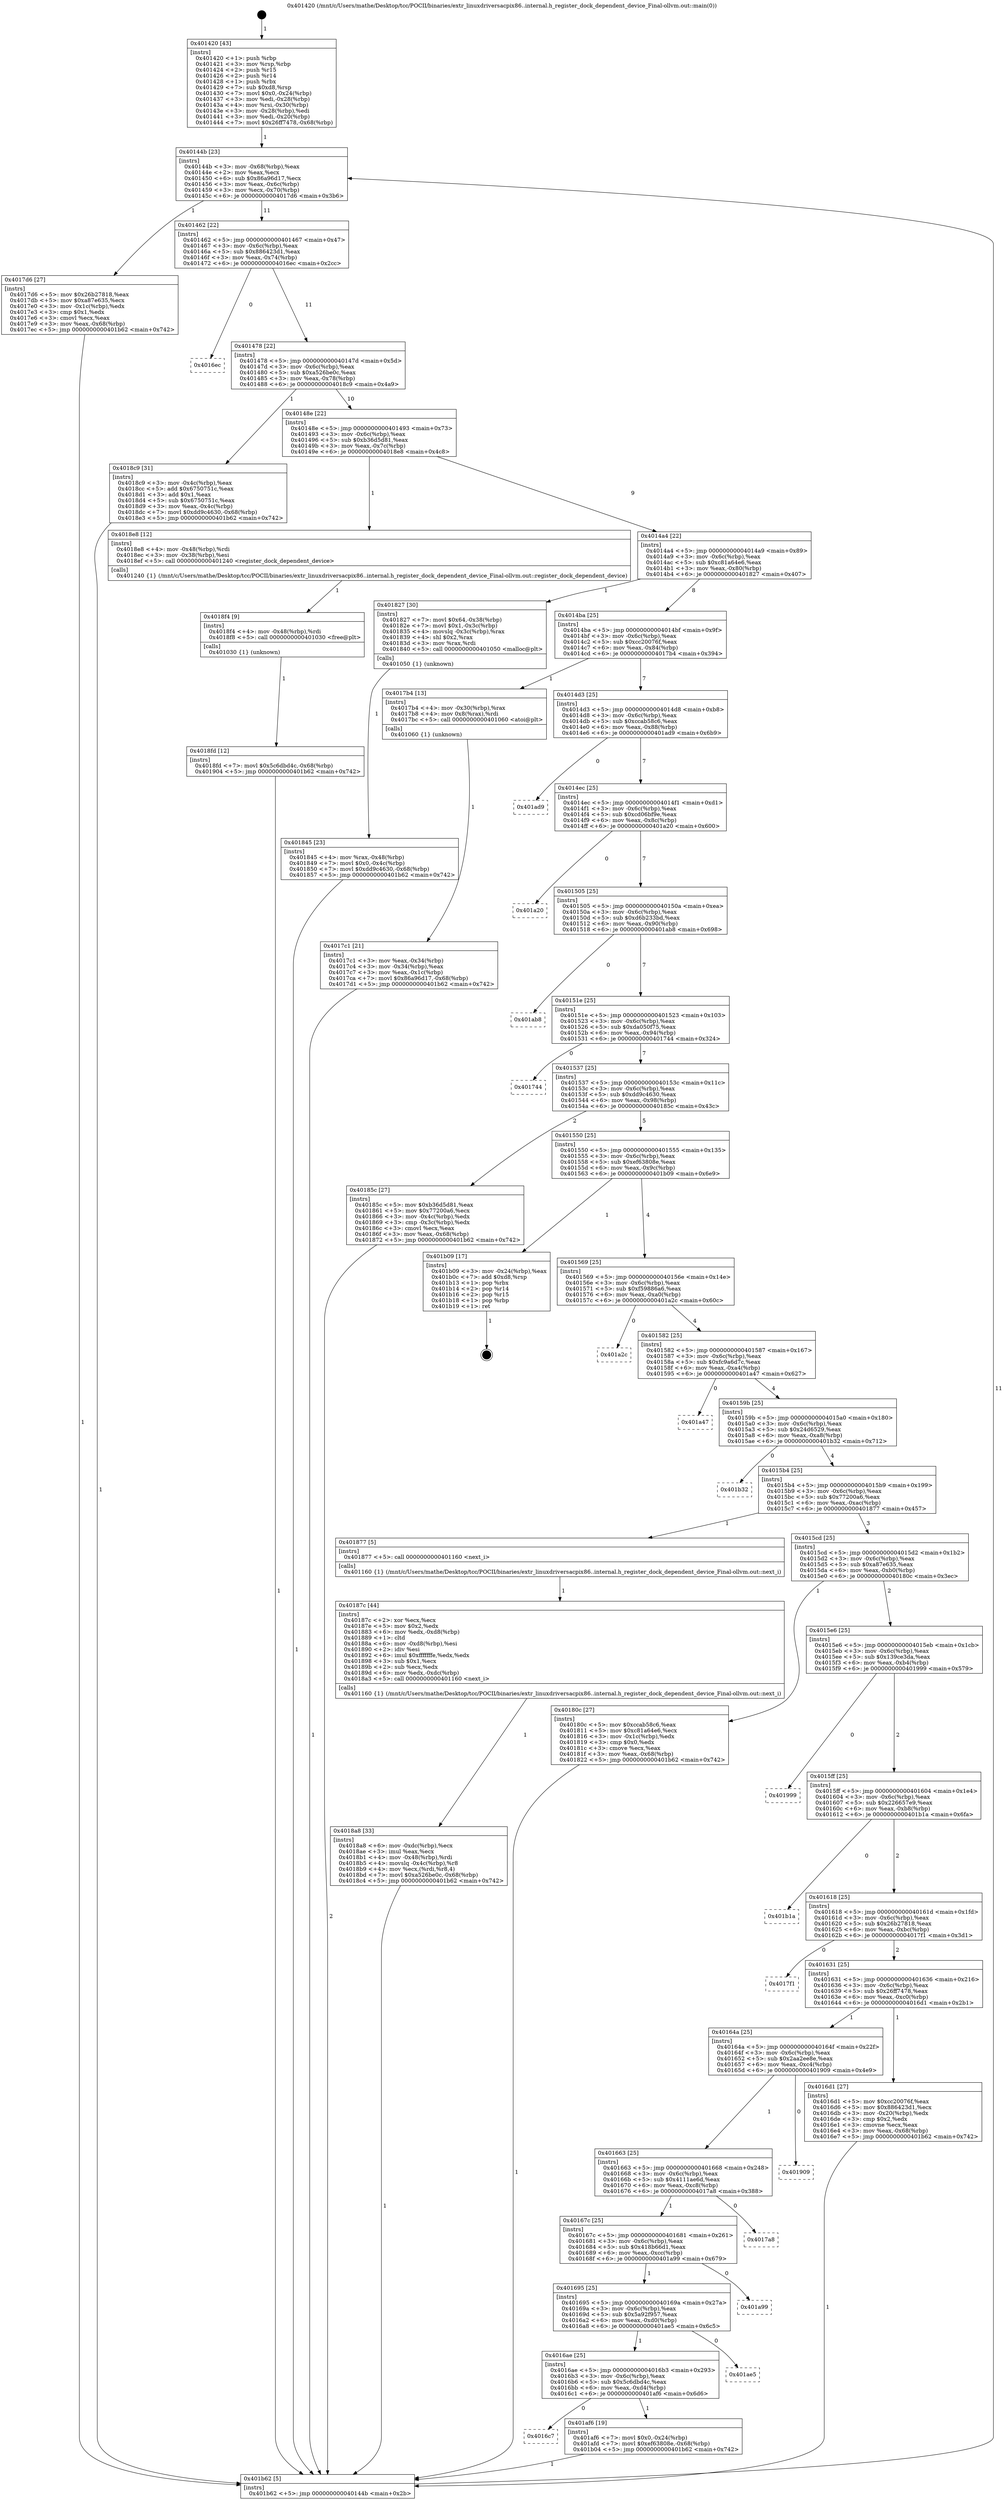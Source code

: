 digraph "0x401420" {
  label = "0x401420 (/mnt/c/Users/mathe/Desktop/tcc/POCII/binaries/extr_linuxdriversacpix86..internal.h_register_dock_dependent_device_Final-ollvm.out::main(0))"
  labelloc = "t"
  node[shape=record]

  Entry [label="",width=0.3,height=0.3,shape=circle,fillcolor=black,style=filled]
  "0x40144b" [label="{
     0x40144b [23]\l
     | [instrs]\l
     &nbsp;&nbsp;0x40144b \<+3\>: mov -0x68(%rbp),%eax\l
     &nbsp;&nbsp;0x40144e \<+2\>: mov %eax,%ecx\l
     &nbsp;&nbsp;0x401450 \<+6\>: sub $0x86a96d17,%ecx\l
     &nbsp;&nbsp;0x401456 \<+3\>: mov %eax,-0x6c(%rbp)\l
     &nbsp;&nbsp;0x401459 \<+3\>: mov %ecx,-0x70(%rbp)\l
     &nbsp;&nbsp;0x40145c \<+6\>: je 00000000004017d6 \<main+0x3b6\>\l
  }"]
  "0x4017d6" [label="{
     0x4017d6 [27]\l
     | [instrs]\l
     &nbsp;&nbsp;0x4017d6 \<+5\>: mov $0x26b27818,%eax\l
     &nbsp;&nbsp;0x4017db \<+5\>: mov $0xa87e635,%ecx\l
     &nbsp;&nbsp;0x4017e0 \<+3\>: mov -0x1c(%rbp),%edx\l
     &nbsp;&nbsp;0x4017e3 \<+3\>: cmp $0x1,%edx\l
     &nbsp;&nbsp;0x4017e6 \<+3\>: cmovl %ecx,%eax\l
     &nbsp;&nbsp;0x4017e9 \<+3\>: mov %eax,-0x68(%rbp)\l
     &nbsp;&nbsp;0x4017ec \<+5\>: jmp 0000000000401b62 \<main+0x742\>\l
  }"]
  "0x401462" [label="{
     0x401462 [22]\l
     | [instrs]\l
     &nbsp;&nbsp;0x401462 \<+5\>: jmp 0000000000401467 \<main+0x47\>\l
     &nbsp;&nbsp;0x401467 \<+3\>: mov -0x6c(%rbp),%eax\l
     &nbsp;&nbsp;0x40146a \<+5\>: sub $0x886423d1,%eax\l
     &nbsp;&nbsp;0x40146f \<+3\>: mov %eax,-0x74(%rbp)\l
     &nbsp;&nbsp;0x401472 \<+6\>: je 00000000004016ec \<main+0x2cc\>\l
  }"]
  Exit [label="",width=0.3,height=0.3,shape=circle,fillcolor=black,style=filled,peripheries=2]
  "0x4016ec" [label="{
     0x4016ec\l
  }", style=dashed]
  "0x401478" [label="{
     0x401478 [22]\l
     | [instrs]\l
     &nbsp;&nbsp;0x401478 \<+5\>: jmp 000000000040147d \<main+0x5d\>\l
     &nbsp;&nbsp;0x40147d \<+3\>: mov -0x6c(%rbp),%eax\l
     &nbsp;&nbsp;0x401480 \<+5\>: sub $0xa526be0c,%eax\l
     &nbsp;&nbsp;0x401485 \<+3\>: mov %eax,-0x78(%rbp)\l
     &nbsp;&nbsp;0x401488 \<+6\>: je 00000000004018c9 \<main+0x4a9\>\l
  }"]
  "0x4016c7" [label="{
     0x4016c7\l
  }", style=dashed]
  "0x4018c9" [label="{
     0x4018c9 [31]\l
     | [instrs]\l
     &nbsp;&nbsp;0x4018c9 \<+3\>: mov -0x4c(%rbp),%eax\l
     &nbsp;&nbsp;0x4018cc \<+5\>: add $0x6750751c,%eax\l
     &nbsp;&nbsp;0x4018d1 \<+3\>: add $0x1,%eax\l
     &nbsp;&nbsp;0x4018d4 \<+5\>: sub $0x6750751c,%eax\l
     &nbsp;&nbsp;0x4018d9 \<+3\>: mov %eax,-0x4c(%rbp)\l
     &nbsp;&nbsp;0x4018dc \<+7\>: movl $0xdd9c4630,-0x68(%rbp)\l
     &nbsp;&nbsp;0x4018e3 \<+5\>: jmp 0000000000401b62 \<main+0x742\>\l
  }"]
  "0x40148e" [label="{
     0x40148e [22]\l
     | [instrs]\l
     &nbsp;&nbsp;0x40148e \<+5\>: jmp 0000000000401493 \<main+0x73\>\l
     &nbsp;&nbsp;0x401493 \<+3\>: mov -0x6c(%rbp),%eax\l
     &nbsp;&nbsp;0x401496 \<+5\>: sub $0xb36d5d81,%eax\l
     &nbsp;&nbsp;0x40149b \<+3\>: mov %eax,-0x7c(%rbp)\l
     &nbsp;&nbsp;0x40149e \<+6\>: je 00000000004018e8 \<main+0x4c8\>\l
  }"]
  "0x401af6" [label="{
     0x401af6 [19]\l
     | [instrs]\l
     &nbsp;&nbsp;0x401af6 \<+7\>: movl $0x0,-0x24(%rbp)\l
     &nbsp;&nbsp;0x401afd \<+7\>: movl $0xef63808e,-0x68(%rbp)\l
     &nbsp;&nbsp;0x401b04 \<+5\>: jmp 0000000000401b62 \<main+0x742\>\l
  }"]
  "0x4018e8" [label="{
     0x4018e8 [12]\l
     | [instrs]\l
     &nbsp;&nbsp;0x4018e8 \<+4\>: mov -0x48(%rbp),%rdi\l
     &nbsp;&nbsp;0x4018ec \<+3\>: mov -0x38(%rbp),%esi\l
     &nbsp;&nbsp;0x4018ef \<+5\>: call 0000000000401240 \<register_dock_dependent_device\>\l
     | [calls]\l
     &nbsp;&nbsp;0x401240 \{1\} (/mnt/c/Users/mathe/Desktop/tcc/POCII/binaries/extr_linuxdriversacpix86..internal.h_register_dock_dependent_device_Final-ollvm.out::register_dock_dependent_device)\l
  }"]
  "0x4014a4" [label="{
     0x4014a4 [22]\l
     | [instrs]\l
     &nbsp;&nbsp;0x4014a4 \<+5\>: jmp 00000000004014a9 \<main+0x89\>\l
     &nbsp;&nbsp;0x4014a9 \<+3\>: mov -0x6c(%rbp),%eax\l
     &nbsp;&nbsp;0x4014ac \<+5\>: sub $0xc81a64e6,%eax\l
     &nbsp;&nbsp;0x4014b1 \<+3\>: mov %eax,-0x80(%rbp)\l
     &nbsp;&nbsp;0x4014b4 \<+6\>: je 0000000000401827 \<main+0x407\>\l
  }"]
  "0x4016ae" [label="{
     0x4016ae [25]\l
     | [instrs]\l
     &nbsp;&nbsp;0x4016ae \<+5\>: jmp 00000000004016b3 \<main+0x293\>\l
     &nbsp;&nbsp;0x4016b3 \<+3\>: mov -0x6c(%rbp),%eax\l
     &nbsp;&nbsp;0x4016b6 \<+5\>: sub $0x5c6dbd4c,%eax\l
     &nbsp;&nbsp;0x4016bb \<+6\>: mov %eax,-0xd4(%rbp)\l
     &nbsp;&nbsp;0x4016c1 \<+6\>: je 0000000000401af6 \<main+0x6d6\>\l
  }"]
  "0x401827" [label="{
     0x401827 [30]\l
     | [instrs]\l
     &nbsp;&nbsp;0x401827 \<+7\>: movl $0x64,-0x38(%rbp)\l
     &nbsp;&nbsp;0x40182e \<+7\>: movl $0x1,-0x3c(%rbp)\l
     &nbsp;&nbsp;0x401835 \<+4\>: movslq -0x3c(%rbp),%rax\l
     &nbsp;&nbsp;0x401839 \<+4\>: shl $0x2,%rax\l
     &nbsp;&nbsp;0x40183d \<+3\>: mov %rax,%rdi\l
     &nbsp;&nbsp;0x401840 \<+5\>: call 0000000000401050 \<malloc@plt\>\l
     | [calls]\l
     &nbsp;&nbsp;0x401050 \{1\} (unknown)\l
  }"]
  "0x4014ba" [label="{
     0x4014ba [25]\l
     | [instrs]\l
     &nbsp;&nbsp;0x4014ba \<+5\>: jmp 00000000004014bf \<main+0x9f\>\l
     &nbsp;&nbsp;0x4014bf \<+3\>: mov -0x6c(%rbp),%eax\l
     &nbsp;&nbsp;0x4014c2 \<+5\>: sub $0xcc20076f,%eax\l
     &nbsp;&nbsp;0x4014c7 \<+6\>: mov %eax,-0x84(%rbp)\l
     &nbsp;&nbsp;0x4014cd \<+6\>: je 00000000004017b4 \<main+0x394\>\l
  }"]
  "0x401ae5" [label="{
     0x401ae5\l
  }", style=dashed]
  "0x4017b4" [label="{
     0x4017b4 [13]\l
     | [instrs]\l
     &nbsp;&nbsp;0x4017b4 \<+4\>: mov -0x30(%rbp),%rax\l
     &nbsp;&nbsp;0x4017b8 \<+4\>: mov 0x8(%rax),%rdi\l
     &nbsp;&nbsp;0x4017bc \<+5\>: call 0000000000401060 \<atoi@plt\>\l
     | [calls]\l
     &nbsp;&nbsp;0x401060 \{1\} (unknown)\l
  }"]
  "0x4014d3" [label="{
     0x4014d3 [25]\l
     | [instrs]\l
     &nbsp;&nbsp;0x4014d3 \<+5\>: jmp 00000000004014d8 \<main+0xb8\>\l
     &nbsp;&nbsp;0x4014d8 \<+3\>: mov -0x6c(%rbp),%eax\l
     &nbsp;&nbsp;0x4014db \<+5\>: sub $0xccab58c6,%eax\l
     &nbsp;&nbsp;0x4014e0 \<+6\>: mov %eax,-0x88(%rbp)\l
     &nbsp;&nbsp;0x4014e6 \<+6\>: je 0000000000401ad9 \<main+0x6b9\>\l
  }"]
  "0x401695" [label="{
     0x401695 [25]\l
     | [instrs]\l
     &nbsp;&nbsp;0x401695 \<+5\>: jmp 000000000040169a \<main+0x27a\>\l
     &nbsp;&nbsp;0x40169a \<+3\>: mov -0x6c(%rbp),%eax\l
     &nbsp;&nbsp;0x40169d \<+5\>: sub $0x5a92f957,%eax\l
     &nbsp;&nbsp;0x4016a2 \<+6\>: mov %eax,-0xd0(%rbp)\l
     &nbsp;&nbsp;0x4016a8 \<+6\>: je 0000000000401ae5 \<main+0x6c5\>\l
  }"]
  "0x401ad9" [label="{
     0x401ad9\l
  }", style=dashed]
  "0x4014ec" [label="{
     0x4014ec [25]\l
     | [instrs]\l
     &nbsp;&nbsp;0x4014ec \<+5\>: jmp 00000000004014f1 \<main+0xd1\>\l
     &nbsp;&nbsp;0x4014f1 \<+3\>: mov -0x6c(%rbp),%eax\l
     &nbsp;&nbsp;0x4014f4 \<+5\>: sub $0xcd06bf9e,%eax\l
     &nbsp;&nbsp;0x4014f9 \<+6\>: mov %eax,-0x8c(%rbp)\l
     &nbsp;&nbsp;0x4014ff \<+6\>: je 0000000000401a20 \<main+0x600\>\l
  }"]
  "0x401a99" [label="{
     0x401a99\l
  }", style=dashed]
  "0x401a20" [label="{
     0x401a20\l
  }", style=dashed]
  "0x401505" [label="{
     0x401505 [25]\l
     | [instrs]\l
     &nbsp;&nbsp;0x401505 \<+5\>: jmp 000000000040150a \<main+0xea\>\l
     &nbsp;&nbsp;0x40150a \<+3\>: mov -0x6c(%rbp),%eax\l
     &nbsp;&nbsp;0x40150d \<+5\>: sub $0xd6b233bd,%eax\l
     &nbsp;&nbsp;0x401512 \<+6\>: mov %eax,-0x90(%rbp)\l
     &nbsp;&nbsp;0x401518 \<+6\>: je 0000000000401ab8 \<main+0x698\>\l
  }"]
  "0x40167c" [label="{
     0x40167c [25]\l
     | [instrs]\l
     &nbsp;&nbsp;0x40167c \<+5\>: jmp 0000000000401681 \<main+0x261\>\l
     &nbsp;&nbsp;0x401681 \<+3\>: mov -0x6c(%rbp),%eax\l
     &nbsp;&nbsp;0x401684 \<+5\>: sub $0x418b66d1,%eax\l
     &nbsp;&nbsp;0x401689 \<+6\>: mov %eax,-0xcc(%rbp)\l
     &nbsp;&nbsp;0x40168f \<+6\>: je 0000000000401a99 \<main+0x679\>\l
  }"]
  "0x401ab8" [label="{
     0x401ab8\l
  }", style=dashed]
  "0x40151e" [label="{
     0x40151e [25]\l
     | [instrs]\l
     &nbsp;&nbsp;0x40151e \<+5\>: jmp 0000000000401523 \<main+0x103\>\l
     &nbsp;&nbsp;0x401523 \<+3\>: mov -0x6c(%rbp),%eax\l
     &nbsp;&nbsp;0x401526 \<+5\>: sub $0xda050f75,%eax\l
     &nbsp;&nbsp;0x40152b \<+6\>: mov %eax,-0x94(%rbp)\l
     &nbsp;&nbsp;0x401531 \<+6\>: je 0000000000401744 \<main+0x324\>\l
  }"]
  "0x4017a8" [label="{
     0x4017a8\l
  }", style=dashed]
  "0x401744" [label="{
     0x401744\l
  }", style=dashed]
  "0x401537" [label="{
     0x401537 [25]\l
     | [instrs]\l
     &nbsp;&nbsp;0x401537 \<+5\>: jmp 000000000040153c \<main+0x11c\>\l
     &nbsp;&nbsp;0x40153c \<+3\>: mov -0x6c(%rbp),%eax\l
     &nbsp;&nbsp;0x40153f \<+5\>: sub $0xdd9c4630,%eax\l
     &nbsp;&nbsp;0x401544 \<+6\>: mov %eax,-0x98(%rbp)\l
     &nbsp;&nbsp;0x40154a \<+6\>: je 000000000040185c \<main+0x43c\>\l
  }"]
  "0x401663" [label="{
     0x401663 [25]\l
     | [instrs]\l
     &nbsp;&nbsp;0x401663 \<+5\>: jmp 0000000000401668 \<main+0x248\>\l
     &nbsp;&nbsp;0x401668 \<+3\>: mov -0x6c(%rbp),%eax\l
     &nbsp;&nbsp;0x40166b \<+5\>: sub $0x4111ae6d,%eax\l
     &nbsp;&nbsp;0x401670 \<+6\>: mov %eax,-0xc8(%rbp)\l
     &nbsp;&nbsp;0x401676 \<+6\>: je 00000000004017a8 \<main+0x388\>\l
  }"]
  "0x40185c" [label="{
     0x40185c [27]\l
     | [instrs]\l
     &nbsp;&nbsp;0x40185c \<+5\>: mov $0xb36d5d81,%eax\l
     &nbsp;&nbsp;0x401861 \<+5\>: mov $0x77200a6,%ecx\l
     &nbsp;&nbsp;0x401866 \<+3\>: mov -0x4c(%rbp),%edx\l
     &nbsp;&nbsp;0x401869 \<+3\>: cmp -0x3c(%rbp),%edx\l
     &nbsp;&nbsp;0x40186c \<+3\>: cmovl %ecx,%eax\l
     &nbsp;&nbsp;0x40186f \<+3\>: mov %eax,-0x68(%rbp)\l
     &nbsp;&nbsp;0x401872 \<+5\>: jmp 0000000000401b62 \<main+0x742\>\l
  }"]
  "0x401550" [label="{
     0x401550 [25]\l
     | [instrs]\l
     &nbsp;&nbsp;0x401550 \<+5\>: jmp 0000000000401555 \<main+0x135\>\l
     &nbsp;&nbsp;0x401555 \<+3\>: mov -0x6c(%rbp),%eax\l
     &nbsp;&nbsp;0x401558 \<+5\>: sub $0xef63808e,%eax\l
     &nbsp;&nbsp;0x40155d \<+6\>: mov %eax,-0x9c(%rbp)\l
     &nbsp;&nbsp;0x401563 \<+6\>: je 0000000000401b09 \<main+0x6e9\>\l
  }"]
  "0x401909" [label="{
     0x401909\l
  }", style=dashed]
  "0x401b09" [label="{
     0x401b09 [17]\l
     | [instrs]\l
     &nbsp;&nbsp;0x401b09 \<+3\>: mov -0x24(%rbp),%eax\l
     &nbsp;&nbsp;0x401b0c \<+7\>: add $0xd8,%rsp\l
     &nbsp;&nbsp;0x401b13 \<+1\>: pop %rbx\l
     &nbsp;&nbsp;0x401b14 \<+2\>: pop %r14\l
     &nbsp;&nbsp;0x401b16 \<+2\>: pop %r15\l
     &nbsp;&nbsp;0x401b18 \<+1\>: pop %rbp\l
     &nbsp;&nbsp;0x401b19 \<+1\>: ret\l
  }"]
  "0x401569" [label="{
     0x401569 [25]\l
     | [instrs]\l
     &nbsp;&nbsp;0x401569 \<+5\>: jmp 000000000040156e \<main+0x14e\>\l
     &nbsp;&nbsp;0x40156e \<+3\>: mov -0x6c(%rbp),%eax\l
     &nbsp;&nbsp;0x401571 \<+5\>: sub $0xf59886a6,%eax\l
     &nbsp;&nbsp;0x401576 \<+6\>: mov %eax,-0xa0(%rbp)\l
     &nbsp;&nbsp;0x40157c \<+6\>: je 0000000000401a2c \<main+0x60c\>\l
  }"]
  "0x4018fd" [label="{
     0x4018fd [12]\l
     | [instrs]\l
     &nbsp;&nbsp;0x4018fd \<+7\>: movl $0x5c6dbd4c,-0x68(%rbp)\l
     &nbsp;&nbsp;0x401904 \<+5\>: jmp 0000000000401b62 \<main+0x742\>\l
  }"]
  "0x401a2c" [label="{
     0x401a2c\l
  }", style=dashed]
  "0x401582" [label="{
     0x401582 [25]\l
     | [instrs]\l
     &nbsp;&nbsp;0x401582 \<+5\>: jmp 0000000000401587 \<main+0x167\>\l
     &nbsp;&nbsp;0x401587 \<+3\>: mov -0x6c(%rbp),%eax\l
     &nbsp;&nbsp;0x40158a \<+5\>: sub $0xfc9a6d7c,%eax\l
     &nbsp;&nbsp;0x40158f \<+6\>: mov %eax,-0xa4(%rbp)\l
     &nbsp;&nbsp;0x401595 \<+6\>: je 0000000000401a47 \<main+0x627\>\l
  }"]
  "0x4018f4" [label="{
     0x4018f4 [9]\l
     | [instrs]\l
     &nbsp;&nbsp;0x4018f4 \<+4\>: mov -0x48(%rbp),%rdi\l
     &nbsp;&nbsp;0x4018f8 \<+5\>: call 0000000000401030 \<free@plt\>\l
     | [calls]\l
     &nbsp;&nbsp;0x401030 \{1\} (unknown)\l
  }"]
  "0x401a47" [label="{
     0x401a47\l
  }", style=dashed]
  "0x40159b" [label="{
     0x40159b [25]\l
     | [instrs]\l
     &nbsp;&nbsp;0x40159b \<+5\>: jmp 00000000004015a0 \<main+0x180\>\l
     &nbsp;&nbsp;0x4015a0 \<+3\>: mov -0x6c(%rbp),%eax\l
     &nbsp;&nbsp;0x4015a3 \<+5\>: sub $0x24d6529,%eax\l
     &nbsp;&nbsp;0x4015a8 \<+6\>: mov %eax,-0xa8(%rbp)\l
     &nbsp;&nbsp;0x4015ae \<+6\>: je 0000000000401b32 \<main+0x712\>\l
  }"]
  "0x4018a8" [label="{
     0x4018a8 [33]\l
     | [instrs]\l
     &nbsp;&nbsp;0x4018a8 \<+6\>: mov -0xdc(%rbp),%ecx\l
     &nbsp;&nbsp;0x4018ae \<+3\>: imul %eax,%ecx\l
     &nbsp;&nbsp;0x4018b1 \<+4\>: mov -0x48(%rbp),%rdi\l
     &nbsp;&nbsp;0x4018b5 \<+4\>: movslq -0x4c(%rbp),%r8\l
     &nbsp;&nbsp;0x4018b9 \<+4\>: mov %ecx,(%rdi,%r8,4)\l
     &nbsp;&nbsp;0x4018bd \<+7\>: movl $0xa526be0c,-0x68(%rbp)\l
     &nbsp;&nbsp;0x4018c4 \<+5\>: jmp 0000000000401b62 \<main+0x742\>\l
  }"]
  "0x401b32" [label="{
     0x401b32\l
  }", style=dashed]
  "0x4015b4" [label="{
     0x4015b4 [25]\l
     | [instrs]\l
     &nbsp;&nbsp;0x4015b4 \<+5\>: jmp 00000000004015b9 \<main+0x199\>\l
     &nbsp;&nbsp;0x4015b9 \<+3\>: mov -0x6c(%rbp),%eax\l
     &nbsp;&nbsp;0x4015bc \<+5\>: sub $0x77200a6,%eax\l
     &nbsp;&nbsp;0x4015c1 \<+6\>: mov %eax,-0xac(%rbp)\l
     &nbsp;&nbsp;0x4015c7 \<+6\>: je 0000000000401877 \<main+0x457\>\l
  }"]
  "0x40187c" [label="{
     0x40187c [44]\l
     | [instrs]\l
     &nbsp;&nbsp;0x40187c \<+2\>: xor %ecx,%ecx\l
     &nbsp;&nbsp;0x40187e \<+5\>: mov $0x2,%edx\l
     &nbsp;&nbsp;0x401883 \<+6\>: mov %edx,-0xd8(%rbp)\l
     &nbsp;&nbsp;0x401889 \<+1\>: cltd\l
     &nbsp;&nbsp;0x40188a \<+6\>: mov -0xd8(%rbp),%esi\l
     &nbsp;&nbsp;0x401890 \<+2\>: idiv %esi\l
     &nbsp;&nbsp;0x401892 \<+6\>: imul $0xfffffffe,%edx,%edx\l
     &nbsp;&nbsp;0x401898 \<+3\>: sub $0x1,%ecx\l
     &nbsp;&nbsp;0x40189b \<+2\>: sub %ecx,%edx\l
     &nbsp;&nbsp;0x40189d \<+6\>: mov %edx,-0xdc(%rbp)\l
     &nbsp;&nbsp;0x4018a3 \<+5\>: call 0000000000401160 \<next_i\>\l
     | [calls]\l
     &nbsp;&nbsp;0x401160 \{1\} (/mnt/c/Users/mathe/Desktop/tcc/POCII/binaries/extr_linuxdriversacpix86..internal.h_register_dock_dependent_device_Final-ollvm.out::next_i)\l
  }"]
  "0x401877" [label="{
     0x401877 [5]\l
     | [instrs]\l
     &nbsp;&nbsp;0x401877 \<+5\>: call 0000000000401160 \<next_i\>\l
     | [calls]\l
     &nbsp;&nbsp;0x401160 \{1\} (/mnt/c/Users/mathe/Desktop/tcc/POCII/binaries/extr_linuxdriversacpix86..internal.h_register_dock_dependent_device_Final-ollvm.out::next_i)\l
  }"]
  "0x4015cd" [label="{
     0x4015cd [25]\l
     | [instrs]\l
     &nbsp;&nbsp;0x4015cd \<+5\>: jmp 00000000004015d2 \<main+0x1b2\>\l
     &nbsp;&nbsp;0x4015d2 \<+3\>: mov -0x6c(%rbp),%eax\l
     &nbsp;&nbsp;0x4015d5 \<+5\>: sub $0xa87e635,%eax\l
     &nbsp;&nbsp;0x4015da \<+6\>: mov %eax,-0xb0(%rbp)\l
     &nbsp;&nbsp;0x4015e0 \<+6\>: je 000000000040180c \<main+0x3ec\>\l
  }"]
  "0x401845" [label="{
     0x401845 [23]\l
     | [instrs]\l
     &nbsp;&nbsp;0x401845 \<+4\>: mov %rax,-0x48(%rbp)\l
     &nbsp;&nbsp;0x401849 \<+7\>: movl $0x0,-0x4c(%rbp)\l
     &nbsp;&nbsp;0x401850 \<+7\>: movl $0xdd9c4630,-0x68(%rbp)\l
     &nbsp;&nbsp;0x401857 \<+5\>: jmp 0000000000401b62 \<main+0x742\>\l
  }"]
  "0x40180c" [label="{
     0x40180c [27]\l
     | [instrs]\l
     &nbsp;&nbsp;0x40180c \<+5\>: mov $0xccab58c6,%eax\l
     &nbsp;&nbsp;0x401811 \<+5\>: mov $0xc81a64e6,%ecx\l
     &nbsp;&nbsp;0x401816 \<+3\>: mov -0x1c(%rbp),%edx\l
     &nbsp;&nbsp;0x401819 \<+3\>: cmp $0x0,%edx\l
     &nbsp;&nbsp;0x40181c \<+3\>: cmove %ecx,%eax\l
     &nbsp;&nbsp;0x40181f \<+3\>: mov %eax,-0x68(%rbp)\l
     &nbsp;&nbsp;0x401822 \<+5\>: jmp 0000000000401b62 \<main+0x742\>\l
  }"]
  "0x4015e6" [label="{
     0x4015e6 [25]\l
     | [instrs]\l
     &nbsp;&nbsp;0x4015e6 \<+5\>: jmp 00000000004015eb \<main+0x1cb\>\l
     &nbsp;&nbsp;0x4015eb \<+3\>: mov -0x6c(%rbp),%eax\l
     &nbsp;&nbsp;0x4015ee \<+5\>: sub $0x139ce3da,%eax\l
     &nbsp;&nbsp;0x4015f3 \<+6\>: mov %eax,-0xb4(%rbp)\l
     &nbsp;&nbsp;0x4015f9 \<+6\>: je 0000000000401999 \<main+0x579\>\l
  }"]
  "0x4017c1" [label="{
     0x4017c1 [21]\l
     | [instrs]\l
     &nbsp;&nbsp;0x4017c1 \<+3\>: mov %eax,-0x34(%rbp)\l
     &nbsp;&nbsp;0x4017c4 \<+3\>: mov -0x34(%rbp),%eax\l
     &nbsp;&nbsp;0x4017c7 \<+3\>: mov %eax,-0x1c(%rbp)\l
     &nbsp;&nbsp;0x4017ca \<+7\>: movl $0x86a96d17,-0x68(%rbp)\l
     &nbsp;&nbsp;0x4017d1 \<+5\>: jmp 0000000000401b62 \<main+0x742\>\l
  }"]
  "0x401999" [label="{
     0x401999\l
  }", style=dashed]
  "0x4015ff" [label="{
     0x4015ff [25]\l
     | [instrs]\l
     &nbsp;&nbsp;0x4015ff \<+5\>: jmp 0000000000401604 \<main+0x1e4\>\l
     &nbsp;&nbsp;0x401604 \<+3\>: mov -0x6c(%rbp),%eax\l
     &nbsp;&nbsp;0x401607 \<+5\>: sub $0x226657e9,%eax\l
     &nbsp;&nbsp;0x40160c \<+6\>: mov %eax,-0xb8(%rbp)\l
     &nbsp;&nbsp;0x401612 \<+6\>: je 0000000000401b1a \<main+0x6fa\>\l
  }"]
  "0x401420" [label="{
     0x401420 [43]\l
     | [instrs]\l
     &nbsp;&nbsp;0x401420 \<+1\>: push %rbp\l
     &nbsp;&nbsp;0x401421 \<+3\>: mov %rsp,%rbp\l
     &nbsp;&nbsp;0x401424 \<+2\>: push %r15\l
     &nbsp;&nbsp;0x401426 \<+2\>: push %r14\l
     &nbsp;&nbsp;0x401428 \<+1\>: push %rbx\l
     &nbsp;&nbsp;0x401429 \<+7\>: sub $0xd8,%rsp\l
     &nbsp;&nbsp;0x401430 \<+7\>: movl $0x0,-0x24(%rbp)\l
     &nbsp;&nbsp;0x401437 \<+3\>: mov %edi,-0x28(%rbp)\l
     &nbsp;&nbsp;0x40143a \<+4\>: mov %rsi,-0x30(%rbp)\l
     &nbsp;&nbsp;0x40143e \<+3\>: mov -0x28(%rbp),%edi\l
     &nbsp;&nbsp;0x401441 \<+3\>: mov %edi,-0x20(%rbp)\l
     &nbsp;&nbsp;0x401444 \<+7\>: movl $0x26ff7478,-0x68(%rbp)\l
  }"]
  "0x401b1a" [label="{
     0x401b1a\l
  }", style=dashed]
  "0x401618" [label="{
     0x401618 [25]\l
     | [instrs]\l
     &nbsp;&nbsp;0x401618 \<+5\>: jmp 000000000040161d \<main+0x1fd\>\l
     &nbsp;&nbsp;0x40161d \<+3\>: mov -0x6c(%rbp),%eax\l
     &nbsp;&nbsp;0x401620 \<+5\>: sub $0x26b27818,%eax\l
     &nbsp;&nbsp;0x401625 \<+6\>: mov %eax,-0xbc(%rbp)\l
     &nbsp;&nbsp;0x40162b \<+6\>: je 00000000004017f1 \<main+0x3d1\>\l
  }"]
  "0x401b62" [label="{
     0x401b62 [5]\l
     | [instrs]\l
     &nbsp;&nbsp;0x401b62 \<+5\>: jmp 000000000040144b \<main+0x2b\>\l
  }"]
  "0x4017f1" [label="{
     0x4017f1\l
  }", style=dashed]
  "0x401631" [label="{
     0x401631 [25]\l
     | [instrs]\l
     &nbsp;&nbsp;0x401631 \<+5\>: jmp 0000000000401636 \<main+0x216\>\l
     &nbsp;&nbsp;0x401636 \<+3\>: mov -0x6c(%rbp),%eax\l
     &nbsp;&nbsp;0x401639 \<+5\>: sub $0x26ff7478,%eax\l
     &nbsp;&nbsp;0x40163e \<+6\>: mov %eax,-0xc0(%rbp)\l
     &nbsp;&nbsp;0x401644 \<+6\>: je 00000000004016d1 \<main+0x2b1\>\l
  }"]
  "0x40164a" [label="{
     0x40164a [25]\l
     | [instrs]\l
     &nbsp;&nbsp;0x40164a \<+5\>: jmp 000000000040164f \<main+0x22f\>\l
     &nbsp;&nbsp;0x40164f \<+3\>: mov -0x6c(%rbp),%eax\l
     &nbsp;&nbsp;0x401652 \<+5\>: sub $0x2aa2ee8e,%eax\l
     &nbsp;&nbsp;0x401657 \<+6\>: mov %eax,-0xc4(%rbp)\l
     &nbsp;&nbsp;0x40165d \<+6\>: je 0000000000401909 \<main+0x4e9\>\l
  }"]
  "0x4016d1" [label="{
     0x4016d1 [27]\l
     | [instrs]\l
     &nbsp;&nbsp;0x4016d1 \<+5\>: mov $0xcc20076f,%eax\l
     &nbsp;&nbsp;0x4016d6 \<+5\>: mov $0x886423d1,%ecx\l
     &nbsp;&nbsp;0x4016db \<+3\>: mov -0x20(%rbp),%edx\l
     &nbsp;&nbsp;0x4016de \<+3\>: cmp $0x2,%edx\l
     &nbsp;&nbsp;0x4016e1 \<+3\>: cmovne %ecx,%eax\l
     &nbsp;&nbsp;0x4016e4 \<+3\>: mov %eax,-0x68(%rbp)\l
     &nbsp;&nbsp;0x4016e7 \<+5\>: jmp 0000000000401b62 \<main+0x742\>\l
  }"]
  Entry -> "0x401420" [label=" 1"]
  "0x40144b" -> "0x4017d6" [label=" 1"]
  "0x40144b" -> "0x401462" [label=" 11"]
  "0x401b09" -> Exit [label=" 1"]
  "0x401462" -> "0x4016ec" [label=" 0"]
  "0x401462" -> "0x401478" [label=" 11"]
  "0x401af6" -> "0x401b62" [label=" 1"]
  "0x401478" -> "0x4018c9" [label=" 1"]
  "0x401478" -> "0x40148e" [label=" 10"]
  "0x4016ae" -> "0x4016c7" [label=" 0"]
  "0x40148e" -> "0x4018e8" [label=" 1"]
  "0x40148e" -> "0x4014a4" [label=" 9"]
  "0x4016ae" -> "0x401af6" [label=" 1"]
  "0x4014a4" -> "0x401827" [label=" 1"]
  "0x4014a4" -> "0x4014ba" [label=" 8"]
  "0x401695" -> "0x4016ae" [label=" 1"]
  "0x4014ba" -> "0x4017b4" [label=" 1"]
  "0x4014ba" -> "0x4014d3" [label=" 7"]
  "0x401695" -> "0x401ae5" [label=" 0"]
  "0x4014d3" -> "0x401ad9" [label=" 0"]
  "0x4014d3" -> "0x4014ec" [label=" 7"]
  "0x40167c" -> "0x401695" [label=" 1"]
  "0x4014ec" -> "0x401a20" [label=" 0"]
  "0x4014ec" -> "0x401505" [label=" 7"]
  "0x40167c" -> "0x401a99" [label=" 0"]
  "0x401505" -> "0x401ab8" [label=" 0"]
  "0x401505" -> "0x40151e" [label=" 7"]
  "0x401663" -> "0x40167c" [label=" 1"]
  "0x40151e" -> "0x401744" [label=" 0"]
  "0x40151e" -> "0x401537" [label=" 7"]
  "0x401663" -> "0x4017a8" [label=" 0"]
  "0x401537" -> "0x40185c" [label=" 2"]
  "0x401537" -> "0x401550" [label=" 5"]
  "0x40164a" -> "0x401663" [label=" 1"]
  "0x401550" -> "0x401b09" [label=" 1"]
  "0x401550" -> "0x401569" [label=" 4"]
  "0x40164a" -> "0x401909" [label=" 0"]
  "0x401569" -> "0x401a2c" [label=" 0"]
  "0x401569" -> "0x401582" [label=" 4"]
  "0x4018fd" -> "0x401b62" [label=" 1"]
  "0x401582" -> "0x401a47" [label=" 0"]
  "0x401582" -> "0x40159b" [label=" 4"]
  "0x4018f4" -> "0x4018fd" [label=" 1"]
  "0x40159b" -> "0x401b32" [label=" 0"]
  "0x40159b" -> "0x4015b4" [label=" 4"]
  "0x4018e8" -> "0x4018f4" [label=" 1"]
  "0x4015b4" -> "0x401877" [label=" 1"]
  "0x4015b4" -> "0x4015cd" [label=" 3"]
  "0x4018c9" -> "0x401b62" [label=" 1"]
  "0x4015cd" -> "0x40180c" [label=" 1"]
  "0x4015cd" -> "0x4015e6" [label=" 2"]
  "0x4018a8" -> "0x401b62" [label=" 1"]
  "0x4015e6" -> "0x401999" [label=" 0"]
  "0x4015e6" -> "0x4015ff" [label=" 2"]
  "0x40187c" -> "0x4018a8" [label=" 1"]
  "0x4015ff" -> "0x401b1a" [label=" 0"]
  "0x4015ff" -> "0x401618" [label=" 2"]
  "0x401877" -> "0x40187c" [label=" 1"]
  "0x401618" -> "0x4017f1" [label=" 0"]
  "0x401618" -> "0x401631" [label=" 2"]
  "0x40185c" -> "0x401b62" [label=" 2"]
  "0x401631" -> "0x4016d1" [label=" 1"]
  "0x401631" -> "0x40164a" [label=" 1"]
  "0x4016d1" -> "0x401b62" [label=" 1"]
  "0x401420" -> "0x40144b" [label=" 1"]
  "0x401b62" -> "0x40144b" [label=" 11"]
  "0x4017b4" -> "0x4017c1" [label=" 1"]
  "0x4017c1" -> "0x401b62" [label=" 1"]
  "0x4017d6" -> "0x401b62" [label=" 1"]
  "0x40180c" -> "0x401b62" [label=" 1"]
  "0x401827" -> "0x401845" [label=" 1"]
  "0x401845" -> "0x401b62" [label=" 1"]
}
